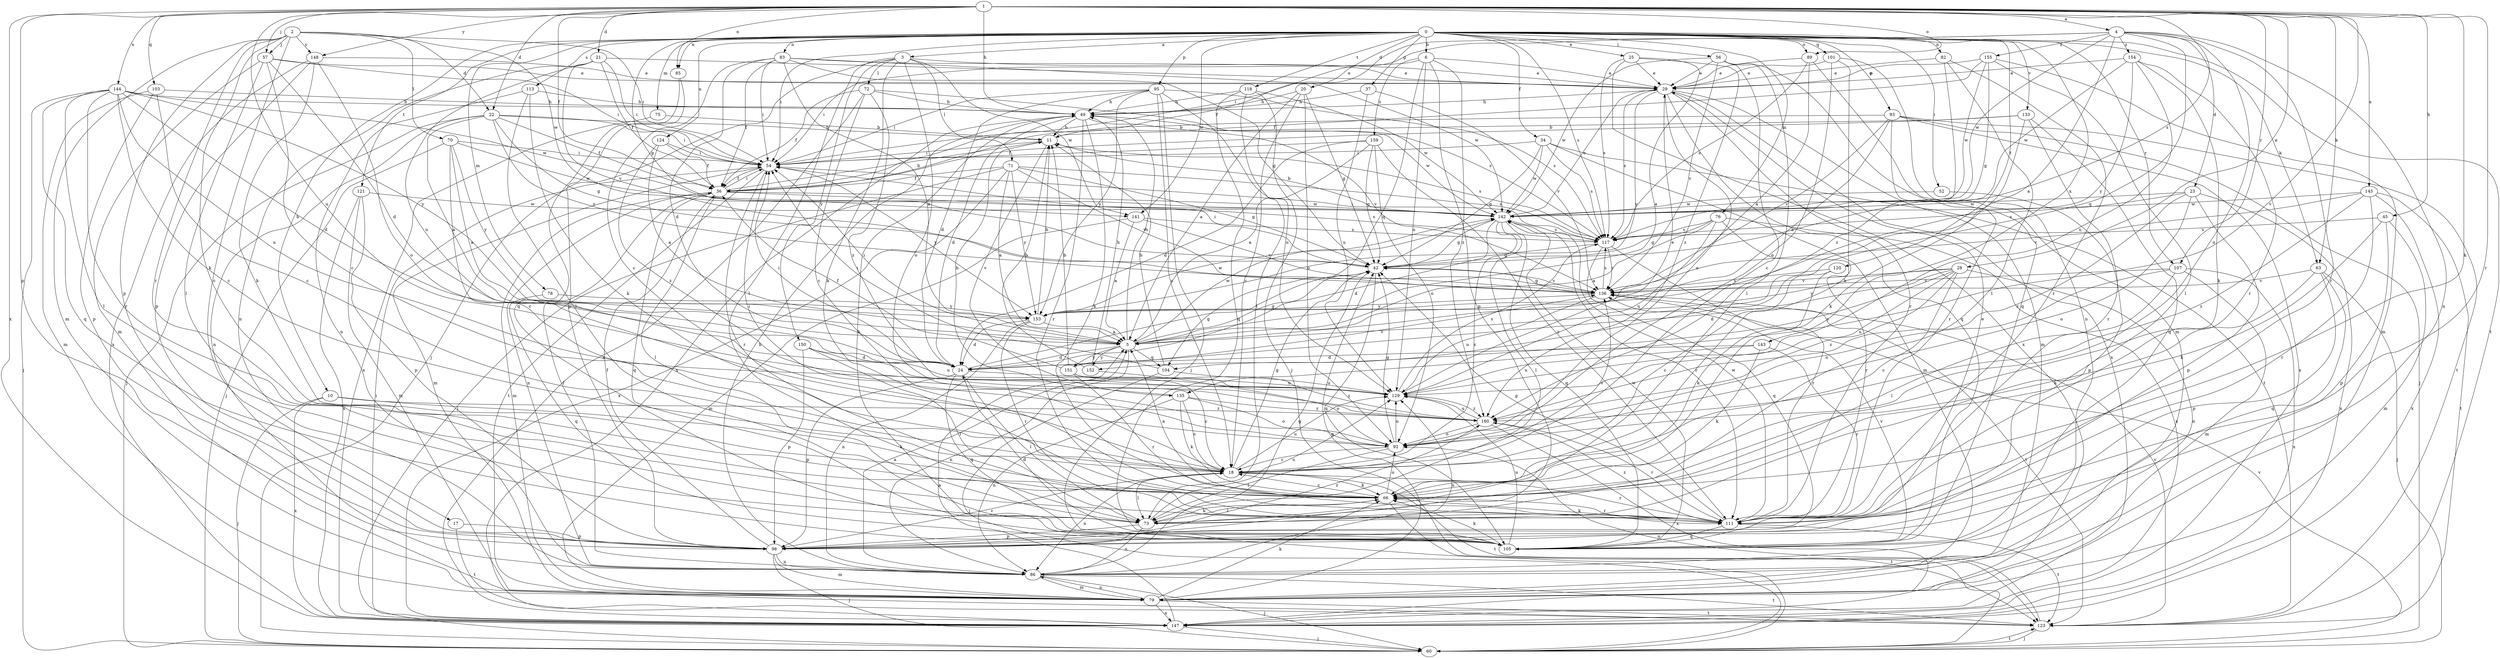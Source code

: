 strict digraph  {
0;
1;
2;
3;
4;
5;
6;
10;
11;
17;
18;
20;
21;
22;
23;
24;
25;
28;
29;
34;
36;
37;
42;
45;
49;
52;
54;
56;
57;
60;
63;
66;
70;
71;
72;
73;
75;
76;
78;
79;
82;
83;
85;
86;
89;
92;
93;
95;
98;
101;
103;
104;
105;
107;
111;
113;
117;
118;
120;
121;
123;
124;
129;
133;
135;
136;
141;
142;
143;
144;
145;
147;
148;
150;
151;
152;
153;
154;
155;
159;
160;
0 -> 3  [label=a];
0 -> 6  [label=b];
0 -> 10  [label=b];
0 -> 20  [label=d];
0 -> 25  [label=e];
0 -> 34  [label=f];
0 -> 37  [label=g];
0 -> 42  [label=g];
0 -> 52  [label=i];
0 -> 54  [label=i];
0 -> 56  [label=j];
0 -> 63  [label=k];
0 -> 75  [label=m];
0 -> 76  [label=m];
0 -> 78  [label=m];
0 -> 82  [label=n];
0 -> 83  [label=n];
0 -> 85  [label=n];
0 -> 89  [label=o];
0 -> 93  [label=p];
0 -> 95  [label=p];
0 -> 101  [label=q];
0 -> 107  [label=r];
0 -> 113  [label=s];
0 -> 117  [label=s];
0 -> 118  [label=t];
0 -> 120  [label=t];
0 -> 121  [label=t];
0 -> 123  [label=t];
0 -> 124  [label=u];
0 -> 133  [label=v];
0 -> 141  [label=w];
0 -> 143  [label=x];
1 -> 4  [label=a];
1 -> 21  [label=d];
1 -> 22  [label=d];
1 -> 28  [label=e];
1 -> 36  [label=f];
1 -> 45  [label=h];
1 -> 49  [label=h];
1 -> 57  [label=j];
1 -> 63  [label=k];
1 -> 66  [label=k];
1 -> 85  [label=n];
1 -> 89  [label=o];
1 -> 98  [label=p];
1 -> 103  [label=q];
1 -> 107  [label=r];
1 -> 111  [label=r];
1 -> 117  [label=s];
1 -> 129  [label=u];
1 -> 135  [label=v];
1 -> 144  [label=x];
1 -> 145  [label=x];
1 -> 147  [label=x];
1 -> 148  [label=y];
2 -> 17  [label=c];
2 -> 22  [label=d];
2 -> 54  [label=i];
2 -> 57  [label=j];
2 -> 66  [label=k];
2 -> 70  [label=l];
2 -> 79  [label=m];
2 -> 98  [label=p];
2 -> 111  [label=r];
2 -> 141  [label=w];
2 -> 148  [label=y];
3 -> 29  [label=e];
3 -> 60  [label=j];
3 -> 66  [label=k];
3 -> 71  [label=l];
3 -> 72  [label=l];
3 -> 73  [label=l];
3 -> 92  [label=o];
3 -> 141  [label=w];
3 -> 150  [label=y];
4 -> 5  [label=a];
4 -> 23  [label=d];
4 -> 36  [label=f];
4 -> 54  [label=i];
4 -> 86  [label=n];
4 -> 92  [label=o];
4 -> 104  [label=q];
4 -> 111  [label=r];
4 -> 142  [label=w];
4 -> 154  [label=z];
4 -> 155  [label=z];
5 -> 24  [label=d];
5 -> 42  [label=g];
5 -> 49  [label=h];
5 -> 54  [label=i];
5 -> 86  [label=n];
5 -> 104  [label=q];
5 -> 142  [label=w];
5 -> 151  [label=y];
5 -> 152  [label=y];
6 -> 29  [label=e];
6 -> 54  [label=i];
6 -> 98  [label=p];
6 -> 104  [label=q];
6 -> 129  [label=u];
6 -> 159  [label=z];
6 -> 160  [label=z];
10 -> 60  [label=j];
10 -> 66  [label=k];
10 -> 147  [label=x];
10 -> 160  [label=z];
11 -> 54  [label=i];
11 -> 117  [label=s];
11 -> 135  [label=v];
17 -> 98  [label=p];
17 -> 123  [label=t];
18 -> 42  [label=g];
18 -> 66  [label=k];
18 -> 73  [label=l];
18 -> 86  [label=n];
18 -> 111  [label=r];
18 -> 123  [label=t];
18 -> 129  [label=u];
18 -> 136  [label=v];
20 -> 5  [label=a];
20 -> 18  [label=c];
20 -> 42  [label=g];
20 -> 49  [label=h];
20 -> 92  [label=o];
21 -> 29  [label=e];
21 -> 36  [label=f];
21 -> 54  [label=i];
21 -> 86  [label=n];
21 -> 129  [label=u];
21 -> 136  [label=v];
22 -> 5  [label=a];
22 -> 11  [label=b];
22 -> 36  [label=f];
22 -> 42  [label=g];
22 -> 54  [label=i];
22 -> 60  [label=j];
22 -> 86  [label=n];
22 -> 136  [label=v];
23 -> 92  [label=o];
23 -> 98  [label=p];
23 -> 117  [label=s];
23 -> 142  [label=w];
23 -> 147  [label=x];
23 -> 160  [label=z];
24 -> 42  [label=g];
24 -> 54  [label=i];
24 -> 73  [label=l];
24 -> 98  [label=p];
24 -> 105  [label=q];
24 -> 129  [label=u];
25 -> 5  [label=a];
25 -> 29  [label=e];
25 -> 117  [label=s];
25 -> 147  [label=x];
25 -> 160  [label=z];
28 -> 18  [label=c];
28 -> 24  [label=d];
28 -> 86  [label=n];
28 -> 129  [label=u];
28 -> 136  [label=v];
28 -> 152  [label=y];
28 -> 153  [label=y];
28 -> 160  [label=z];
29 -> 49  [label=h];
29 -> 79  [label=m];
29 -> 92  [label=o];
29 -> 105  [label=q];
29 -> 111  [label=r];
29 -> 117  [label=s];
29 -> 147  [label=x];
29 -> 153  [label=y];
34 -> 42  [label=g];
34 -> 54  [label=i];
34 -> 79  [label=m];
34 -> 117  [label=s];
34 -> 123  [label=t];
34 -> 142  [label=w];
36 -> 11  [label=b];
36 -> 54  [label=i];
36 -> 73  [label=l];
36 -> 79  [label=m];
36 -> 86  [label=n];
36 -> 105  [label=q];
36 -> 117  [label=s];
36 -> 142  [label=w];
37 -> 49  [label=h];
37 -> 129  [label=u];
37 -> 136  [label=v];
42 -> 54  [label=i];
42 -> 105  [label=q];
42 -> 136  [label=v];
45 -> 66  [label=k];
45 -> 79  [label=m];
45 -> 98  [label=p];
45 -> 117  [label=s];
49 -> 11  [label=b];
49 -> 24  [label=d];
49 -> 66  [label=k];
49 -> 111  [label=r];
49 -> 136  [label=v];
49 -> 142  [label=w];
49 -> 147  [label=x];
52 -> 98  [label=p];
52 -> 142  [label=w];
54 -> 36  [label=f];
54 -> 79  [label=m];
54 -> 111  [label=r];
54 -> 123  [label=t];
54 -> 153  [label=y];
56 -> 18  [label=c];
56 -> 29  [label=e];
56 -> 73  [label=l];
56 -> 79  [label=m];
56 -> 136  [label=v];
56 -> 142  [label=w];
57 -> 18  [label=c];
57 -> 24  [label=d];
57 -> 29  [label=e];
57 -> 54  [label=i];
57 -> 73  [label=l];
57 -> 79  [label=m];
60 -> 123  [label=t];
60 -> 136  [label=v];
63 -> 60  [label=j];
63 -> 66  [label=k];
63 -> 98  [label=p];
63 -> 105  [label=q];
63 -> 136  [label=v];
66 -> 5  [label=a];
66 -> 18  [label=c];
66 -> 73  [label=l];
66 -> 92  [label=o];
66 -> 111  [label=r];
66 -> 123  [label=t];
70 -> 5  [label=a];
70 -> 18  [label=c];
70 -> 54  [label=i];
70 -> 60  [label=j];
70 -> 142  [label=w];
70 -> 153  [label=y];
71 -> 5  [label=a];
71 -> 36  [label=f];
71 -> 42  [label=g];
71 -> 60  [label=j];
71 -> 117  [label=s];
71 -> 136  [label=v];
71 -> 147  [label=x];
71 -> 153  [label=y];
72 -> 18  [label=c];
72 -> 36  [label=f];
72 -> 49  [label=h];
72 -> 117  [label=s];
72 -> 147  [label=x];
72 -> 160  [label=z];
73 -> 66  [label=k];
73 -> 86  [label=n];
73 -> 98  [label=p];
73 -> 129  [label=u];
75 -> 11  [label=b];
75 -> 147  [label=x];
76 -> 5  [label=a];
76 -> 42  [label=g];
76 -> 111  [label=r];
76 -> 117  [label=s];
76 -> 129  [label=u];
76 -> 147  [label=x];
78 -> 105  [label=q];
78 -> 153  [label=y];
79 -> 42  [label=g];
79 -> 66  [label=k];
79 -> 86  [label=n];
79 -> 123  [label=t];
79 -> 147  [label=x];
82 -> 29  [label=e];
82 -> 73  [label=l];
82 -> 111  [label=r];
82 -> 160  [label=z];
83 -> 5  [label=a];
83 -> 18  [label=c];
83 -> 24  [label=d];
83 -> 29  [label=e];
83 -> 36  [label=f];
83 -> 42  [label=g];
83 -> 54  [label=i];
83 -> 142  [label=w];
85 -> 98  [label=p];
85 -> 105  [label=q];
86 -> 5  [label=a];
86 -> 36  [label=f];
86 -> 42  [label=g];
86 -> 49  [label=h];
86 -> 60  [label=j];
86 -> 79  [label=m];
86 -> 123  [label=t];
86 -> 129  [label=u];
89 -> 5  [label=a];
89 -> 29  [label=e];
89 -> 105  [label=q];
89 -> 117  [label=s];
92 -> 18  [label=c];
92 -> 42  [label=g];
92 -> 54  [label=i];
92 -> 73  [label=l];
92 -> 129  [label=u];
93 -> 5  [label=a];
93 -> 11  [label=b];
93 -> 60  [label=j];
93 -> 111  [label=r];
93 -> 123  [label=t];
93 -> 136  [label=v];
93 -> 147  [label=x];
95 -> 18  [label=c];
95 -> 24  [label=d];
95 -> 49  [label=h];
95 -> 54  [label=i];
95 -> 60  [label=j];
95 -> 117  [label=s];
95 -> 129  [label=u];
95 -> 153  [label=y];
98 -> 18  [label=c];
98 -> 29  [label=e];
98 -> 36  [label=f];
98 -> 60  [label=j];
98 -> 79  [label=m];
98 -> 86  [label=n];
98 -> 160  [label=z];
101 -> 29  [label=e];
101 -> 66  [label=k];
101 -> 86  [label=n];
101 -> 92  [label=o];
103 -> 18  [label=c];
103 -> 49  [label=h];
103 -> 79  [label=m];
103 -> 98  [label=p];
104 -> 11  [label=b];
104 -> 54  [label=i];
104 -> 60  [label=j];
104 -> 129  [label=u];
105 -> 24  [label=d];
105 -> 49  [label=h];
105 -> 66  [label=k];
105 -> 129  [label=u];
105 -> 136  [label=v];
105 -> 142  [label=w];
107 -> 73  [label=l];
107 -> 79  [label=m];
107 -> 92  [label=o];
107 -> 136  [label=v];
107 -> 147  [label=x];
111 -> 42  [label=g];
111 -> 66  [label=k];
111 -> 105  [label=q];
111 -> 123  [label=t];
111 -> 142  [label=w];
111 -> 160  [label=z];
113 -> 49  [label=h];
113 -> 66  [label=k];
113 -> 73  [label=l];
113 -> 86  [label=n];
117 -> 42  [label=g];
117 -> 54  [label=i];
117 -> 105  [label=q];
117 -> 111  [label=r];
117 -> 136  [label=v];
118 -> 49  [label=h];
118 -> 60  [label=j];
118 -> 73  [label=l];
118 -> 105  [label=q];
118 -> 142  [label=w];
120 -> 18  [label=c];
120 -> 66  [label=k];
120 -> 136  [label=v];
121 -> 79  [label=m];
121 -> 98  [label=p];
121 -> 142  [label=w];
121 -> 147  [label=x];
123 -> 60  [label=j];
123 -> 92  [label=o];
123 -> 136  [label=v];
124 -> 5  [label=a];
124 -> 36  [label=f];
124 -> 54  [label=i];
124 -> 160  [label=z];
129 -> 29  [label=e];
129 -> 117  [label=s];
129 -> 160  [label=z];
133 -> 11  [label=b];
133 -> 36  [label=f];
133 -> 66  [label=k];
133 -> 105  [label=q];
133 -> 111  [label=r];
135 -> 11  [label=b];
135 -> 18  [label=c];
135 -> 66  [label=k];
135 -> 86  [label=n];
135 -> 92  [label=o];
135 -> 160  [label=z];
136 -> 42  [label=g];
136 -> 117  [label=s];
136 -> 123  [label=t];
136 -> 129  [label=u];
136 -> 153  [label=y];
141 -> 5  [label=a];
141 -> 79  [label=m];
141 -> 117  [label=s];
141 -> 136  [label=v];
142 -> 11  [label=b];
142 -> 18  [label=c];
142 -> 24  [label=d];
142 -> 29  [label=e];
142 -> 42  [label=g];
142 -> 73  [label=l];
142 -> 105  [label=q];
142 -> 111  [label=r];
142 -> 117  [label=s];
143 -> 24  [label=d];
143 -> 66  [label=k];
143 -> 111  [label=r];
143 -> 129  [label=u];
144 -> 18  [label=c];
144 -> 24  [label=d];
144 -> 49  [label=h];
144 -> 60  [label=j];
144 -> 73  [label=l];
144 -> 105  [label=q];
144 -> 111  [label=r];
144 -> 129  [label=u];
144 -> 142  [label=w];
144 -> 153  [label=y];
145 -> 111  [label=r];
145 -> 123  [label=t];
145 -> 136  [label=v];
145 -> 142  [label=w];
145 -> 147  [label=x];
145 -> 160  [label=z];
147 -> 5  [label=a];
147 -> 54  [label=i];
147 -> 60  [label=j];
148 -> 29  [label=e];
148 -> 66  [label=k];
148 -> 92  [label=o];
148 -> 98  [label=p];
148 -> 147  [label=x];
150 -> 24  [label=d];
150 -> 73  [label=l];
150 -> 98  [label=p];
150 -> 129  [label=u];
151 -> 11  [label=b];
151 -> 18  [label=c];
151 -> 36  [label=f];
151 -> 111  [label=r];
151 -> 136  [label=v];
151 -> 160  [label=z];
152 -> 11  [label=b];
152 -> 49  [label=h];
152 -> 92  [label=o];
153 -> 5  [label=a];
153 -> 11  [label=b];
153 -> 24  [label=d];
153 -> 86  [label=n];
153 -> 111  [label=r];
153 -> 142  [label=w];
154 -> 29  [label=e];
154 -> 66  [label=k];
154 -> 111  [label=r];
154 -> 129  [label=u];
154 -> 142  [label=w];
154 -> 153  [label=y];
155 -> 29  [label=e];
155 -> 36  [label=f];
155 -> 42  [label=g];
155 -> 73  [label=l];
155 -> 79  [label=m];
155 -> 142  [label=w];
159 -> 5  [label=a];
159 -> 24  [label=d];
159 -> 42  [label=g];
159 -> 54  [label=i];
159 -> 92  [label=o];
159 -> 111  [label=r];
160 -> 92  [label=o];
160 -> 111  [label=r];
160 -> 129  [label=u];
160 -> 147  [label=x];
}
